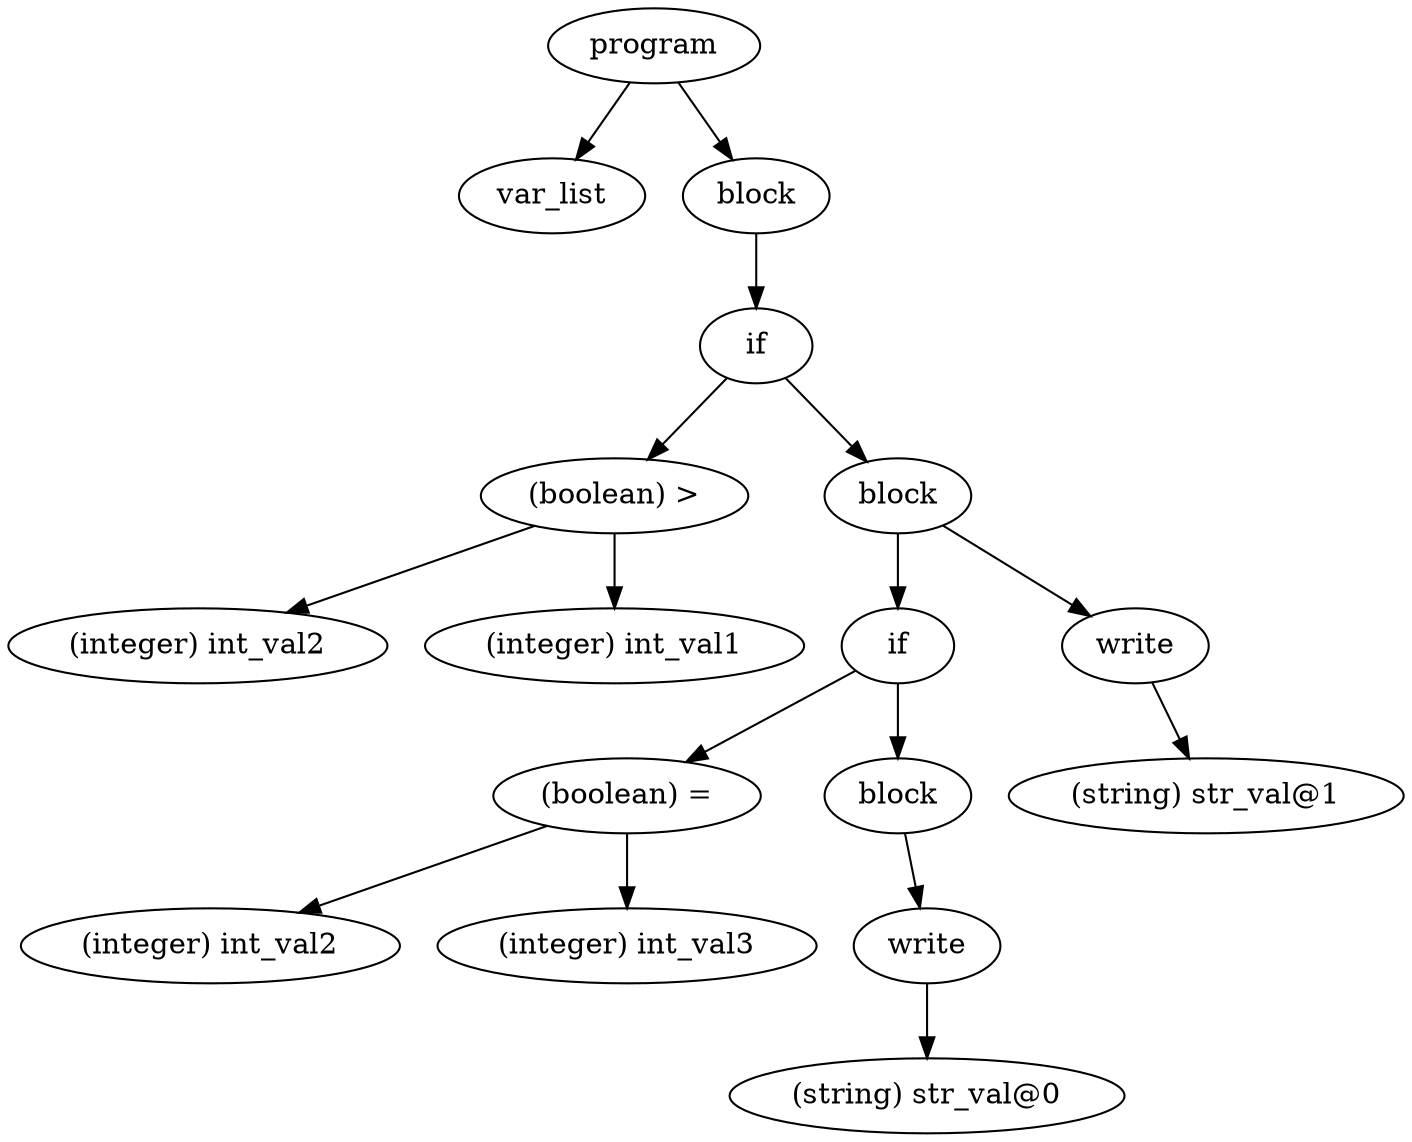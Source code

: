 digraph {
graph [ordering="out"];
node0[label="program"];
node1[label="var_list"];
node0 -> node1;
node2[label="block"];
node3[label="if"];
node4[label="(boolean) >"];
node5[label="(integer) int_val2"];
node4 -> node5;
node6[label="(integer) int_val1"];
node4 -> node6;
node3 -> node4;
node7[label="block"];
node8[label="if"];
node9[label="(boolean) ="];
node10[label="(integer) int_val2"];
node9 -> node10;
node11[label="(integer) int_val3"];
node9 -> node11;
node8 -> node9;
node12[label="block"];
node13[label="write"];
node14[label="(string) str_val@0"];
node13 -> node14;
node12 -> node13;
node8 -> node12;
node7 -> node8;
node15[label="write"];
node16[label="(string) str_val@1"];
node15 -> node16;
node7 -> node15;
node3 -> node7;
node2 -> node3;
node0 -> node2;
}
